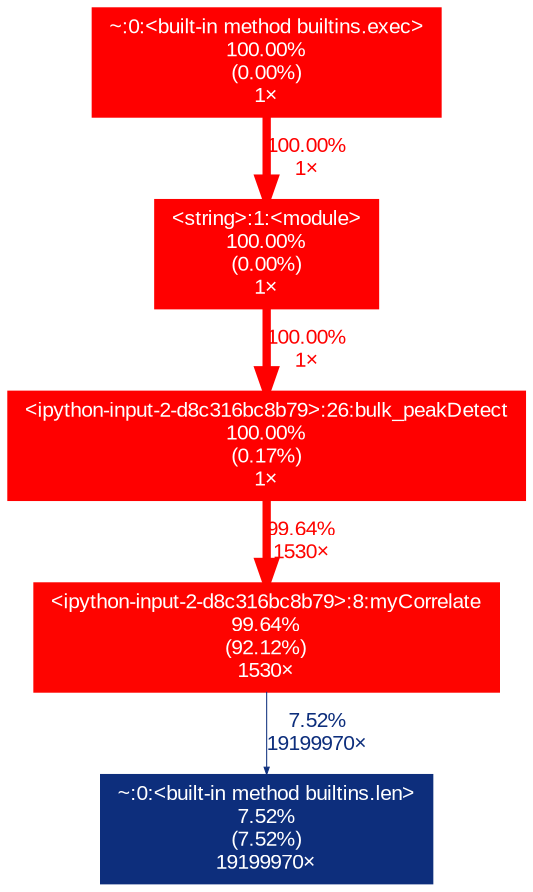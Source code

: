 digraph {
	graph [fontname=Arial, nodesep=0.125, ranksep=0.25];
	node [fontcolor=white, fontname=Arial, height=0, shape=box, style=filled, width=0];
	edge [fontname=Arial];
	1 [color="#ff0000", fontcolor="#ffffff", fontsize="10.00", label="<ipython-input-2-d8c316bc8b79>:26:bulk_peakDetect\n100.00%\n(0.17%)\n1×", tooltip="<ipython-input-2-d8c316bc8b79>"];
	1 -> 4 [arrowsize="1.00", color="#fe0400", fontcolor="#fe0400", fontsize="10.00", label="99.64%\n1530×", labeldistance="3.99", penwidth="3.99"];
	2 [color="#ff0000", fontcolor="#ffffff", fontsize="10.00", label="~:0:<built-in method builtins.exec>\n100.00%\n(0.00%)\n1×", tooltip="~"];
	2 -> 6 [arrowsize="1.00", color="#ff0000", fontcolor="#ff0000", fontsize="10.00", label="100.00%\n1×", labeldistance="4.00", penwidth="4.00"];
	3 [color="#0d2e7c", fontcolor="#ffffff", fontsize="10.00", label="~:0:<built-in method builtins.len>\n7.52%\n(7.52%)\n19199970×", tooltip="~"];
	4 [color="#fe0400", fontcolor="#ffffff", fontsize="10.00", label="<ipython-input-2-d8c316bc8b79>:8:myCorrelate\n99.64%\n(92.12%)\n1530×", tooltip="<ipython-input-2-d8c316bc8b79>"];
	4 -> 3 [arrowsize="0.35", color="#0d2e7c", fontcolor="#0d2e7c", fontsize="10.00", label="7.52%\n19199970×", labeldistance="0.50", penwidth="0.50"];
	6 [color="#ff0000", fontcolor="#ffffff", fontsize="10.00", label="<string>:1:<module>\n100.00%\n(0.00%)\n1×", tooltip="<string>"];
	6 -> 1 [arrowsize="1.00", color="#ff0000", fontcolor="#ff0000", fontsize="10.00", label="100.00%\n1×", labeldistance="4.00", penwidth="4.00"];
}
